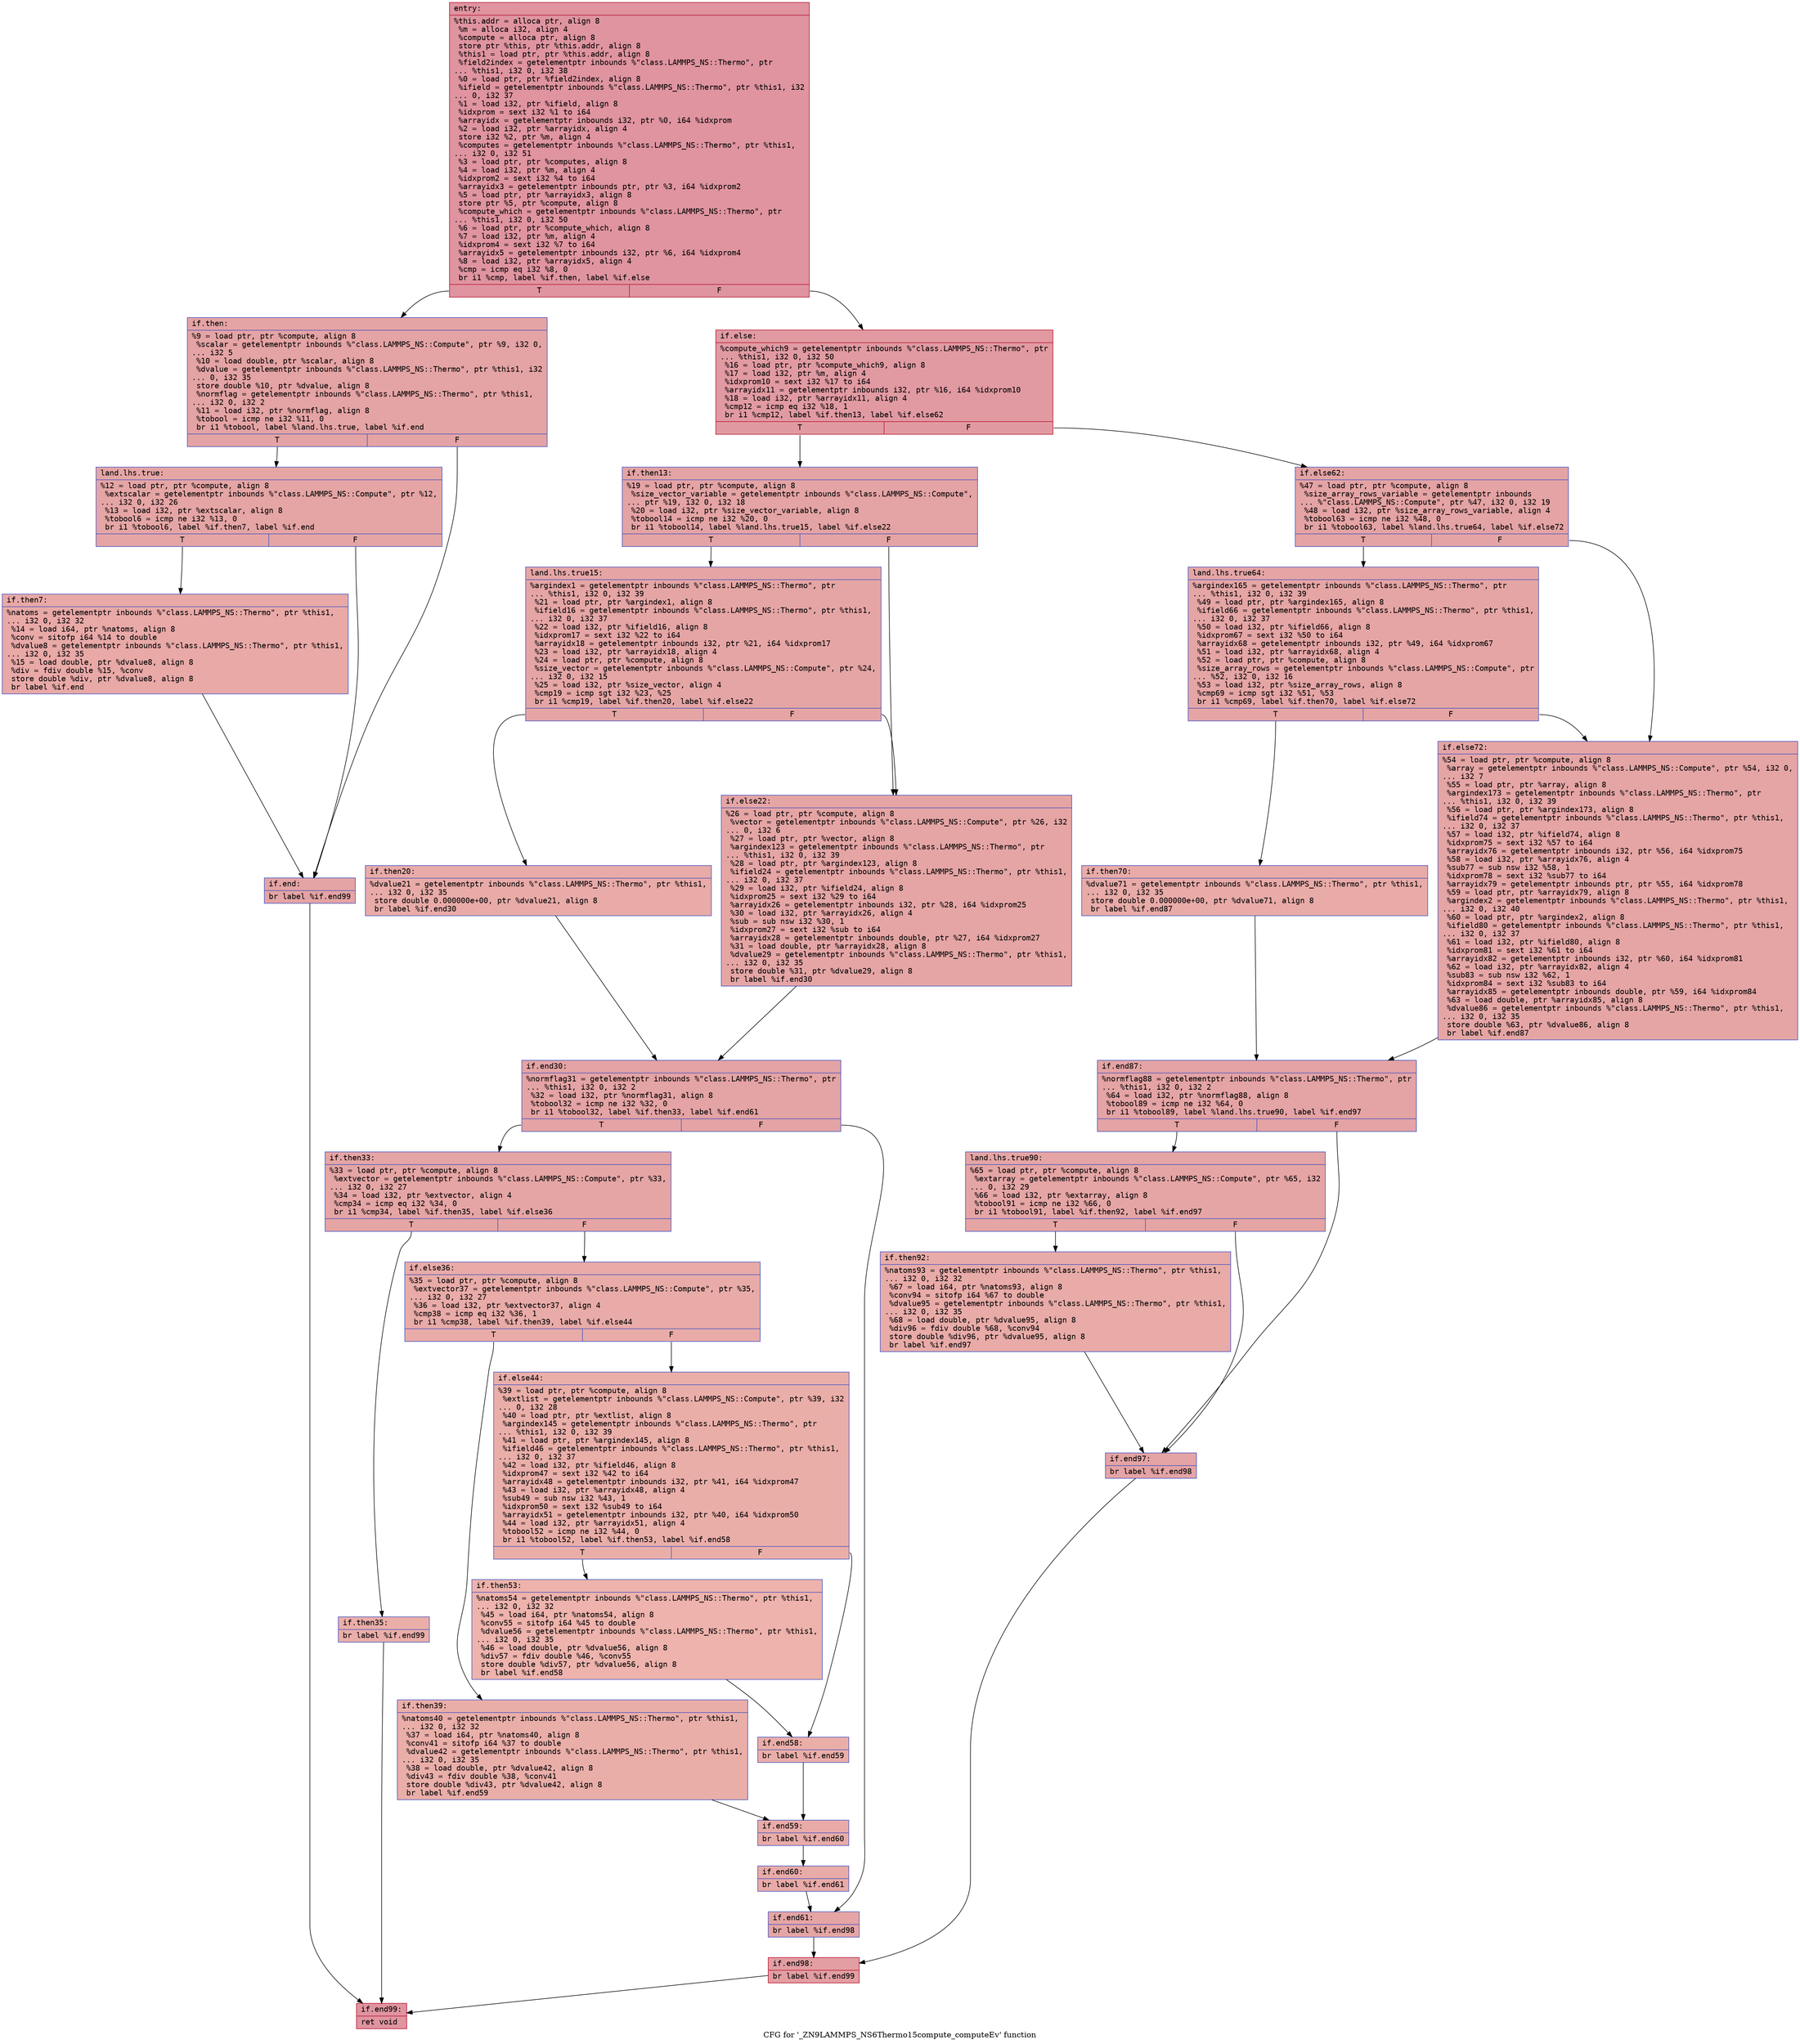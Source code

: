 digraph "CFG for '_ZN9LAMMPS_NS6Thermo15compute_computeEv' function" {
	label="CFG for '_ZN9LAMMPS_NS6Thermo15compute_computeEv' function";

	Node0x55bd40521940 [shape=record,color="#b70d28ff", style=filled, fillcolor="#b70d2870" fontname="Courier",label="{entry:\l|  %this.addr = alloca ptr, align 8\l  %m = alloca i32, align 4\l  %compute = alloca ptr, align 8\l  store ptr %this, ptr %this.addr, align 8\l  %this1 = load ptr, ptr %this.addr, align 8\l  %field2index = getelementptr inbounds %\"class.LAMMPS_NS::Thermo\", ptr\l... %this1, i32 0, i32 38\l  %0 = load ptr, ptr %field2index, align 8\l  %ifield = getelementptr inbounds %\"class.LAMMPS_NS::Thermo\", ptr %this1, i32\l... 0, i32 37\l  %1 = load i32, ptr %ifield, align 8\l  %idxprom = sext i32 %1 to i64\l  %arrayidx = getelementptr inbounds i32, ptr %0, i64 %idxprom\l  %2 = load i32, ptr %arrayidx, align 4\l  store i32 %2, ptr %m, align 4\l  %computes = getelementptr inbounds %\"class.LAMMPS_NS::Thermo\", ptr %this1,\l... i32 0, i32 51\l  %3 = load ptr, ptr %computes, align 8\l  %4 = load i32, ptr %m, align 4\l  %idxprom2 = sext i32 %4 to i64\l  %arrayidx3 = getelementptr inbounds ptr, ptr %3, i64 %idxprom2\l  %5 = load ptr, ptr %arrayidx3, align 8\l  store ptr %5, ptr %compute, align 8\l  %compute_which = getelementptr inbounds %\"class.LAMMPS_NS::Thermo\", ptr\l... %this1, i32 0, i32 50\l  %6 = load ptr, ptr %compute_which, align 8\l  %7 = load i32, ptr %m, align 4\l  %idxprom4 = sext i32 %7 to i64\l  %arrayidx5 = getelementptr inbounds i32, ptr %6, i64 %idxprom4\l  %8 = load i32, ptr %arrayidx5, align 4\l  %cmp = icmp eq i32 %8, 0\l  br i1 %cmp, label %if.then, label %if.else\l|{<s0>T|<s1>F}}"];
	Node0x55bd40521940:s0 -> Node0x55bd40522aa0[tooltip="entry -> if.then\nProbability 37.50%" ];
	Node0x55bd40521940:s1 -> Node0x55bd40522b10[tooltip="entry -> if.else\nProbability 62.50%" ];
	Node0x55bd40522aa0 [shape=record,color="#3d50c3ff", style=filled, fillcolor="#c32e3170" fontname="Courier",label="{if.then:\l|  %9 = load ptr, ptr %compute, align 8\l  %scalar = getelementptr inbounds %\"class.LAMMPS_NS::Compute\", ptr %9, i32 0,\l... i32 5\l  %10 = load double, ptr %scalar, align 8\l  %dvalue = getelementptr inbounds %\"class.LAMMPS_NS::Thermo\", ptr %this1, i32\l... 0, i32 35\l  store double %10, ptr %dvalue, align 8\l  %normflag = getelementptr inbounds %\"class.LAMMPS_NS::Thermo\", ptr %this1,\l... i32 0, i32 2\l  %11 = load i32, ptr %normflag, align 8\l  %tobool = icmp ne i32 %11, 0\l  br i1 %tobool, label %land.lhs.true, label %if.end\l|{<s0>T|<s1>F}}"];
	Node0x55bd40522aa0:s0 -> Node0x55bd405231b0[tooltip="if.then -> land.lhs.true\nProbability 62.50%" ];
	Node0x55bd40522aa0:s1 -> Node0x55bd40523230[tooltip="if.then -> if.end\nProbability 37.50%" ];
	Node0x55bd405231b0 [shape=record,color="#3d50c3ff", style=filled, fillcolor="#c5333470" fontname="Courier",label="{land.lhs.true:\l|  %12 = load ptr, ptr %compute, align 8\l  %extscalar = getelementptr inbounds %\"class.LAMMPS_NS::Compute\", ptr %12,\l... i32 0, i32 26\l  %13 = load i32, ptr %extscalar, align 8\l  %tobool6 = icmp ne i32 %13, 0\l  br i1 %tobool6, label %if.then7, label %if.end\l|{<s0>T|<s1>F}}"];
	Node0x55bd405231b0:s0 -> Node0x55bd40523790[tooltip="land.lhs.true -> if.then7\nProbability 62.50%" ];
	Node0x55bd405231b0:s1 -> Node0x55bd40523230[tooltip="land.lhs.true -> if.end\nProbability 37.50%" ];
	Node0x55bd40523790 [shape=record,color="#3d50c3ff", style=filled, fillcolor="#ca3b3770" fontname="Courier",label="{if.then7:\l|  %natoms = getelementptr inbounds %\"class.LAMMPS_NS::Thermo\", ptr %this1,\l... i32 0, i32 32\l  %14 = load i64, ptr %natoms, align 8\l  %conv = sitofp i64 %14 to double\l  %dvalue8 = getelementptr inbounds %\"class.LAMMPS_NS::Thermo\", ptr %this1,\l... i32 0, i32 35\l  %15 = load double, ptr %dvalue8, align 8\l  %div = fdiv double %15, %conv\l  store double %div, ptr %dvalue8, align 8\l  br label %if.end\l}"];
	Node0x55bd40523790 -> Node0x55bd40523230[tooltip="if.then7 -> if.end\nProbability 100.00%" ];
	Node0x55bd40523230 [shape=record,color="#3d50c3ff", style=filled, fillcolor="#c32e3170" fontname="Courier",label="{if.end:\l|  br label %if.end99\l}"];
	Node0x55bd40523230 -> Node0x55bd40523db0[tooltip="if.end -> if.end99\nProbability 100.00%" ];
	Node0x55bd40522b10 [shape=record,color="#b70d28ff", style=filled, fillcolor="#bb1b2c70" fontname="Courier",label="{if.else:\l|  %compute_which9 = getelementptr inbounds %\"class.LAMMPS_NS::Thermo\", ptr\l... %this1, i32 0, i32 50\l  %16 = load ptr, ptr %compute_which9, align 8\l  %17 = load i32, ptr %m, align 4\l  %idxprom10 = sext i32 %17 to i64\l  %arrayidx11 = getelementptr inbounds i32, ptr %16, i64 %idxprom10\l  %18 = load i32, ptr %arrayidx11, align 4\l  %cmp12 = icmp eq i32 %18, 1\l  br i1 %cmp12, label %if.then13, label %if.else62\l|{<s0>T|<s1>F}}"];
	Node0x55bd40522b10:s0 -> Node0x55bd40524330[tooltip="if.else -> if.then13\nProbability 50.00%" ];
	Node0x55bd40522b10:s1 -> Node0x55bd405243b0[tooltip="if.else -> if.else62\nProbability 50.00%" ];
	Node0x55bd40524330 [shape=record,color="#3d50c3ff", style=filled, fillcolor="#c32e3170" fontname="Courier",label="{if.then13:\l|  %19 = load ptr, ptr %compute, align 8\l  %size_vector_variable = getelementptr inbounds %\"class.LAMMPS_NS::Compute\",\l... ptr %19, i32 0, i32 18\l  %20 = load i32, ptr %size_vector_variable, align 8\l  %tobool14 = icmp ne i32 %20, 0\l  br i1 %tobool14, label %land.lhs.true15, label %if.else22\l|{<s0>T|<s1>F}}"];
	Node0x55bd40524330:s0 -> Node0x55bd405247f0[tooltip="if.then13 -> land.lhs.true15\nProbability 62.50%" ];
	Node0x55bd40524330:s1 -> Node0x55bd40524840[tooltip="if.then13 -> if.else22\nProbability 37.50%" ];
	Node0x55bd405247f0 [shape=record,color="#3d50c3ff", style=filled, fillcolor="#c5333470" fontname="Courier",label="{land.lhs.true15:\l|  %argindex1 = getelementptr inbounds %\"class.LAMMPS_NS::Thermo\", ptr\l... %this1, i32 0, i32 39\l  %21 = load ptr, ptr %argindex1, align 8\l  %ifield16 = getelementptr inbounds %\"class.LAMMPS_NS::Thermo\", ptr %this1,\l... i32 0, i32 37\l  %22 = load i32, ptr %ifield16, align 8\l  %idxprom17 = sext i32 %22 to i64\l  %arrayidx18 = getelementptr inbounds i32, ptr %21, i64 %idxprom17\l  %23 = load i32, ptr %arrayidx18, align 4\l  %24 = load ptr, ptr %compute, align 8\l  %size_vector = getelementptr inbounds %\"class.LAMMPS_NS::Compute\", ptr %24,\l... i32 0, i32 15\l  %25 = load i32, ptr %size_vector, align 4\l  %cmp19 = icmp sgt i32 %23, %25\l  br i1 %cmp19, label %if.then20, label %if.else22\l|{<s0>T|<s1>F}}"];
	Node0x55bd405247f0:s0 -> Node0x55bd403358e0[tooltip="land.lhs.true15 -> if.then20\nProbability 50.00%" ];
	Node0x55bd405247f0:s1 -> Node0x55bd40524840[tooltip="land.lhs.true15 -> if.else22\nProbability 50.00%" ];
	Node0x55bd403358e0 [shape=record,color="#3d50c3ff", style=filled, fillcolor="#cc403a70" fontname="Courier",label="{if.then20:\l|  %dvalue21 = getelementptr inbounds %\"class.LAMMPS_NS::Thermo\", ptr %this1,\l... i32 0, i32 35\l  store double 0.000000e+00, ptr %dvalue21, align 8\l  br label %if.end30\l}"];
	Node0x55bd403358e0 -> Node0x55bd405234b0[tooltip="if.then20 -> if.end30\nProbability 100.00%" ];
	Node0x55bd40524840 [shape=record,color="#3d50c3ff", style=filled, fillcolor="#c5333470" fontname="Courier",label="{if.else22:\l|  %26 = load ptr, ptr %compute, align 8\l  %vector = getelementptr inbounds %\"class.LAMMPS_NS::Compute\", ptr %26, i32\l... 0, i32 6\l  %27 = load ptr, ptr %vector, align 8\l  %argindex123 = getelementptr inbounds %\"class.LAMMPS_NS::Thermo\", ptr\l... %this1, i32 0, i32 39\l  %28 = load ptr, ptr %argindex123, align 8\l  %ifield24 = getelementptr inbounds %\"class.LAMMPS_NS::Thermo\", ptr %this1,\l... i32 0, i32 37\l  %29 = load i32, ptr %ifield24, align 8\l  %idxprom25 = sext i32 %29 to i64\l  %arrayidx26 = getelementptr inbounds i32, ptr %28, i64 %idxprom25\l  %30 = load i32, ptr %arrayidx26, align 4\l  %sub = sub nsw i32 %30, 1\l  %idxprom27 = sext i32 %sub to i64\l  %arrayidx28 = getelementptr inbounds double, ptr %27, i64 %idxprom27\l  %31 = load double, ptr %arrayidx28, align 8\l  %dvalue29 = getelementptr inbounds %\"class.LAMMPS_NS::Thermo\", ptr %this1,\l... i32 0, i32 35\l  store double %31, ptr %dvalue29, align 8\l  br label %if.end30\l}"];
	Node0x55bd40524840 -> Node0x55bd405234b0[tooltip="if.else22 -> if.end30\nProbability 100.00%" ];
	Node0x55bd405234b0 [shape=record,color="#3d50c3ff", style=filled, fillcolor="#c32e3170" fontname="Courier",label="{if.end30:\l|  %normflag31 = getelementptr inbounds %\"class.LAMMPS_NS::Thermo\", ptr\l... %this1, i32 0, i32 2\l  %32 = load i32, ptr %normflag31, align 8\l  %tobool32 = icmp ne i32 %32, 0\l  br i1 %tobool32, label %if.then33, label %if.end61\l|{<s0>T|<s1>F}}"];
	Node0x55bd405234b0:s0 -> Node0x55bd4032ce50[tooltip="if.end30 -> if.then33\nProbability 62.50%" ];
	Node0x55bd405234b0:s1 -> Node0x55bd4032da50[tooltip="if.end30 -> if.end61\nProbability 37.50%" ];
	Node0x55bd4032ce50 [shape=record,color="#3d50c3ff", style=filled, fillcolor="#c5333470" fontname="Courier",label="{if.then33:\l|  %33 = load ptr, ptr %compute, align 8\l  %extvector = getelementptr inbounds %\"class.LAMMPS_NS::Compute\", ptr %33,\l... i32 0, i32 27\l  %34 = load i32, ptr %extvector, align 4\l  %cmp34 = icmp eq i32 %34, 0\l  br i1 %cmp34, label %if.then35, label %if.else36\l|{<s0>T|<s1>F}}"];
	Node0x55bd4032ce50:s0 -> Node0x55bd40526560[tooltip="if.then33 -> if.then35\nProbability 37.50%" ];
	Node0x55bd4032ce50:s1 -> Node0x55bd405265e0[tooltip="if.then33 -> if.else36\nProbability 62.50%" ];
	Node0x55bd40526560 [shape=record,color="#3d50c3ff", style=filled, fillcolor="#d0473d70" fontname="Courier",label="{if.then35:\l|  br label %if.end99\l}"];
	Node0x55bd40526560 -> Node0x55bd40523db0[tooltip="if.then35 -> if.end99\nProbability 100.00%" ];
	Node0x55bd405265e0 [shape=record,color="#3d50c3ff", style=filled, fillcolor="#cc403a70" fontname="Courier",label="{if.else36:\l|  %35 = load ptr, ptr %compute, align 8\l  %extvector37 = getelementptr inbounds %\"class.LAMMPS_NS::Compute\", ptr %35,\l... i32 0, i32 27\l  %36 = load i32, ptr %extvector37, align 4\l  %cmp38 = icmp eq i32 %36, 1\l  br i1 %cmp38, label %if.then39, label %if.else44\l|{<s0>T|<s1>F}}"];
	Node0x55bd405265e0:s0 -> Node0x55bd40526a20[tooltip="if.else36 -> if.then39\nProbability 50.00%" ];
	Node0x55bd405265e0:s1 -> Node0x55bd40526aa0[tooltip="if.else36 -> if.else44\nProbability 50.00%" ];
	Node0x55bd40526a20 [shape=record,color="#3d50c3ff", style=filled, fillcolor="#d0473d70" fontname="Courier",label="{if.then39:\l|  %natoms40 = getelementptr inbounds %\"class.LAMMPS_NS::Thermo\", ptr %this1,\l... i32 0, i32 32\l  %37 = load i64, ptr %natoms40, align 8\l  %conv41 = sitofp i64 %37 to double\l  %dvalue42 = getelementptr inbounds %\"class.LAMMPS_NS::Thermo\", ptr %this1,\l... i32 0, i32 35\l  %38 = load double, ptr %dvalue42, align 8\l  %div43 = fdiv double %38, %conv41\l  store double %div43, ptr %dvalue42, align 8\l  br label %if.end59\l}"];
	Node0x55bd40526a20 -> Node0x55bd40527090[tooltip="if.then39 -> if.end59\nProbability 100.00%" ];
	Node0x55bd40526aa0 [shape=record,color="#3d50c3ff", style=filled, fillcolor="#d0473d70" fontname="Courier",label="{if.else44:\l|  %39 = load ptr, ptr %compute, align 8\l  %extlist = getelementptr inbounds %\"class.LAMMPS_NS::Compute\", ptr %39, i32\l... 0, i32 28\l  %40 = load ptr, ptr %extlist, align 8\l  %argindex145 = getelementptr inbounds %\"class.LAMMPS_NS::Thermo\", ptr\l... %this1, i32 0, i32 39\l  %41 = load ptr, ptr %argindex145, align 8\l  %ifield46 = getelementptr inbounds %\"class.LAMMPS_NS::Thermo\", ptr %this1,\l... i32 0, i32 37\l  %42 = load i32, ptr %ifield46, align 8\l  %idxprom47 = sext i32 %42 to i64\l  %arrayidx48 = getelementptr inbounds i32, ptr %41, i64 %idxprom47\l  %43 = load i32, ptr %arrayidx48, align 4\l  %sub49 = sub nsw i32 %43, 1\l  %idxprom50 = sext i32 %sub49 to i64\l  %arrayidx51 = getelementptr inbounds i32, ptr %40, i64 %idxprom50\l  %44 = load i32, ptr %arrayidx51, align 4\l  %tobool52 = icmp ne i32 %44, 0\l  br i1 %tobool52, label %if.then53, label %if.end58\l|{<s0>T|<s1>F}}"];
	Node0x55bd40526aa0:s0 -> Node0x55bd40527b90[tooltip="if.else44 -> if.then53\nProbability 62.50%" ];
	Node0x55bd40526aa0:s1 -> Node0x55bd40527c10[tooltip="if.else44 -> if.end58\nProbability 37.50%" ];
	Node0x55bd40527b90 [shape=record,color="#3d50c3ff", style=filled, fillcolor="#d6524470" fontname="Courier",label="{if.then53:\l|  %natoms54 = getelementptr inbounds %\"class.LAMMPS_NS::Thermo\", ptr %this1,\l... i32 0, i32 32\l  %45 = load i64, ptr %natoms54, align 8\l  %conv55 = sitofp i64 %45 to double\l  %dvalue56 = getelementptr inbounds %\"class.LAMMPS_NS::Thermo\", ptr %this1,\l... i32 0, i32 35\l  %46 = load double, ptr %dvalue56, align 8\l  %div57 = fdiv double %46, %conv55\l  store double %div57, ptr %dvalue56, align 8\l  br label %if.end58\l}"];
	Node0x55bd40527b90 -> Node0x55bd40527c10[tooltip="if.then53 -> if.end58\nProbability 100.00%" ];
	Node0x55bd40527c10 [shape=record,color="#3d50c3ff", style=filled, fillcolor="#d0473d70" fontname="Courier",label="{if.end58:\l|  br label %if.end59\l}"];
	Node0x55bd40527c10 -> Node0x55bd40527090[tooltip="if.end58 -> if.end59\nProbability 100.00%" ];
	Node0x55bd40527090 [shape=record,color="#3d50c3ff", style=filled, fillcolor="#cc403a70" fontname="Courier",label="{if.end59:\l|  br label %if.end60\l}"];
	Node0x55bd40527090 -> Node0x55bd405282e0[tooltip="if.end59 -> if.end60\nProbability 100.00%" ];
	Node0x55bd405282e0 [shape=record,color="#3d50c3ff", style=filled, fillcolor="#cc403a70" fontname="Courier",label="{if.end60:\l|  br label %if.end61\l}"];
	Node0x55bd405282e0 -> Node0x55bd4032da50[tooltip="if.end60 -> if.end61\nProbability 100.00%" ];
	Node0x55bd4032da50 [shape=record,color="#3d50c3ff", style=filled, fillcolor="#c5333470" fontname="Courier",label="{if.end61:\l|  br label %if.end98\l}"];
	Node0x55bd4032da50 -> Node0x55bd40528440[tooltip="if.end61 -> if.end98\nProbability 100.00%" ];
	Node0x55bd405243b0 [shape=record,color="#3d50c3ff", style=filled, fillcolor="#c32e3170" fontname="Courier",label="{if.else62:\l|  %47 = load ptr, ptr %compute, align 8\l  %size_array_rows_variable = getelementptr inbounds\l... %\"class.LAMMPS_NS::Compute\", ptr %47, i32 0, i32 19\l  %48 = load i32, ptr %size_array_rows_variable, align 4\l  %tobool63 = icmp ne i32 %48, 0\l  br i1 %tobool63, label %land.lhs.true64, label %if.else72\l|{<s0>T|<s1>F}}"];
	Node0x55bd405243b0:s0 -> Node0x55bd405250b0[tooltip="if.else62 -> land.lhs.true64\nProbability 62.50%" ];
	Node0x55bd405243b0:s1 -> Node0x55bd40525100[tooltip="if.else62 -> if.else72\nProbability 37.50%" ];
	Node0x55bd405250b0 [shape=record,color="#3d50c3ff", style=filled, fillcolor="#c5333470" fontname="Courier",label="{land.lhs.true64:\l|  %argindex165 = getelementptr inbounds %\"class.LAMMPS_NS::Thermo\", ptr\l... %this1, i32 0, i32 39\l  %49 = load ptr, ptr %argindex165, align 8\l  %ifield66 = getelementptr inbounds %\"class.LAMMPS_NS::Thermo\", ptr %this1,\l... i32 0, i32 37\l  %50 = load i32, ptr %ifield66, align 8\l  %idxprom67 = sext i32 %50 to i64\l  %arrayidx68 = getelementptr inbounds i32, ptr %49, i64 %idxprom67\l  %51 = load i32, ptr %arrayidx68, align 4\l  %52 = load ptr, ptr %compute, align 8\l  %size_array_rows = getelementptr inbounds %\"class.LAMMPS_NS::Compute\", ptr\l... %52, i32 0, i32 16\l  %53 = load i32, ptr %size_array_rows, align 8\l  %cmp69 = icmp sgt i32 %51, %53\l  br i1 %cmp69, label %if.then70, label %if.else72\l|{<s0>T|<s1>F}}"];
	Node0x55bd405250b0:s0 -> Node0x55bd40529f50[tooltip="land.lhs.true64 -> if.then70\nProbability 50.00%" ];
	Node0x55bd405250b0:s1 -> Node0x55bd40525100[tooltip="land.lhs.true64 -> if.else72\nProbability 50.00%" ];
	Node0x55bd40529f50 [shape=record,color="#3d50c3ff", style=filled, fillcolor="#cc403a70" fontname="Courier",label="{if.then70:\l|  %dvalue71 = getelementptr inbounds %\"class.LAMMPS_NS::Thermo\", ptr %this1,\l... i32 0, i32 35\l  store double 0.000000e+00, ptr %dvalue71, align 8\l  br label %if.end87\l}"];
	Node0x55bd40529f50 -> Node0x55bd4052a1e0[tooltip="if.then70 -> if.end87\nProbability 100.00%" ];
	Node0x55bd40525100 [shape=record,color="#3d50c3ff", style=filled, fillcolor="#c5333470" fontname="Courier",label="{if.else72:\l|  %54 = load ptr, ptr %compute, align 8\l  %array = getelementptr inbounds %\"class.LAMMPS_NS::Compute\", ptr %54, i32 0,\l... i32 7\l  %55 = load ptr, ptr %array, align 8\l  %argindex173 = getelementptr inbounds %\"class.LAMMPS_NS::Thermo\", ptr\l... %this1, i32 0, i32 39\l  %56 = load ptr, ptr %argindex173, align 8\l  %ifield74 = getelementptr inbounds %\"class.LAMMPS_NS::Thermo\", ptr %this1,\l... i32 0, i32 37\l  %57 = load i32, ptr %ifield74, align 8\l  %idxprom75 = sext i32 %57 to i64\l  %arrayidx76 = getelementptr inbounds i32, ptr %56, i64 %idxprom75\l  %58 = load i32, ptr %arrayidx76, align 4\l  %sub77 = sub nsw i32 %58, 1\l  %idxprom78 = sext i32 %sub77 to i64\l  %arrayidx79 = getelementptr inbounds ptr, ptr %55, i64 %idxprom78\l  %59 = load ptr, ptr %arrayidx79, align 8\l  %argindex2 = getelementptr inbounds %\"class.LAMMPS_NS::Thermo\", ptr %this1,\l... i32 0, i32 40\l  %60 = load ptr, ptr %argindex2, align 8\l  %ifield80 = getelementptr inbounds %\"class.LAMMPS_NS::Thermo\", ptr %this1,\l... i32 0, i32 37\l  %61 = load i32, ptr %ifield80, align 8\l  %idxprom81 = sext i32 %61 to i64\l  %arrayidx82 = getelementptr inbounds i32, ptr %60, i64 %idxprom81\l  %62 = load i32, ptr %arrayidx82, align 4\l  %sub83 = sub nsw i32 %62, 1\l  %idxprom84 = sext i32 %sub83 to i64\l  %arrayidx85 = getelementptr inbounds double, ptr %59, i64 %idxprom84\l  %63 = load double, ptr %arrayidx85, align 8\l  %dvalue86 = getelementptr inbounds %\"class.LAMMPS_NS::Thermo\", ptr %this1,\l... i32 0, i32 35\l  store double %63, ptr %dvalue86, align 8\l  br label %if.end87\l}"];
	Node0x55bd40525100 -> Node0x55bd4052a1e0[tooltip="if.else72 -> if.end87\nProbability 100.00%" ];
	Node0x55bd4052a1e0 [shape=record,color="#3d50c3ff", style=filled, fillcolor="#c32e3170" fontname="Courier",label="{if.end87:\l|  %normflag88 = getelementptr inbounds %\"class.LAMMPS_NS::Thermo\", ptr\l... %this1, i32 0, i32 2\l  %64 = load i32, ptr %normflag88, align 8\l  %tobool89 = icmp ne i32 %64, 0\l  br i1 %tobool89, label %land.lhs.true90, label %if.end97\l|{<s0>T|<s1>F}}"];
	Node0x55bd4052a1e0:s0 -> Node0x55bd4052b7c0[tooltip="if.end87 -> land.lhs.true90\nProbability 62.50%" ];
	Node0x55bd4052a1e0:s1 -> Node0x55bd4052b840[tooltip="if.end87 -> if.end97\nProbability 37.50%" ];
	Node0x55bd4052b7c0 [shape=record,color="#3d50c3ff", style=filled, fillcolor="#c5333470" fontname="Courier",label="{land.lhs.true90:\l|  %65 = load ptr, ptr %compute, align 8\l  %extarray = getelementptr inbounds %\"class.LAMMPS_NS::Compute\", ptr %65, i32\l... 0, i32 29\l  %66 = load i32, ptr %extarray, align 8\l  %tobool91 = icmp ne i32 %66, 0\l  br i1 %tobool91, label %if.then92, label %if.end97\l|{<s0>T|<s1>F}}"];
	Node0x55bd4052b7c0:s0 -> Node0x55bd4052bc20[tooltip="land.lhs.true90 -> if.then92\nProbability 62.50%" ];
	Node0x55bd4052b7c0:s1 -> Node0x55bd4052b840[tooltip="land.lhs.true90 -> if.end97\nProbability 37.50%" ];
	Node0x55bd4052bc20 [shape=record,color="#3d50c3ff", style=filled, fillcolor="#cc403a70" fontname="Courier",label="{if.then92:\l|  %natoms93 = getelementptr inbounds %\"class.LAMMPS_NS::Thermo\", ptr %this1,\l... i32 0, i32 32\l  %67 = load i64, ptr %natoms93, align 8\l  %conv94 = sitofp i64 %67 to double\l  %dvalue95 = getelementptr inbounds %\"class.LAMMPS_NS::Thermo\", ptr %this1,\l... i32 0, i32 35\l  %68 = load double, ptr %dvalue95, align 8\l  %div96 = fdiv double %68, %conv94\l  store double %div96, ptr %dvalue95, align 8\l  br label %if.end97\l}"];
	Node0x55bd4052bc20 -> Node0x55bd4052b840[tooltip="if.then92 -> if.end97\nProbability 100.00%" ];
	Node0x55bd4052b840 [shape=record,color="#3d50c3ff", style=filled, fillcolor="#c32e3170" fontname="Courier",label="{if.end97:\l|  br label %if.end98\l}"];
	Node0x55bd4052b840 -> Node0x55bd40528440[tooltip="if.end97 -> if.end98\nProbability 100.00%" ];
	Node0x55bd40528440 [shape=record,color="#b70d28ff", style=filled, fillcolor="#be242e70" fontname="Courier",label="{if.end98:\l|  br label %if.end99\l}"];
	Node0x55bd40528440 -> Node0x55bd40523db0[tooltip="if.end98 -> if.end99\nProbability 100.00%" ];
	Node0x55bd40523db0 [shape=record,color="#b70d28ff", style=filled, fillcolor="#b70d2870" fontname="Courier",label="{if.end99:\l|  ret void\l}"];
}
